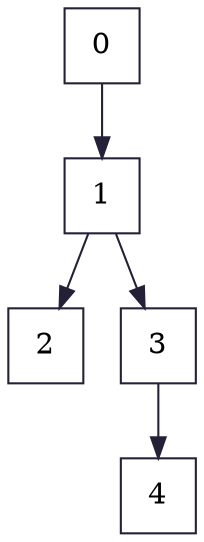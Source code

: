 digraph G {
    graph[color="#242038"]
    node[color="#242038", shape=square]
    edge[color="#242038"]
    0->1
    1->2
    1->3
    3->4
}
